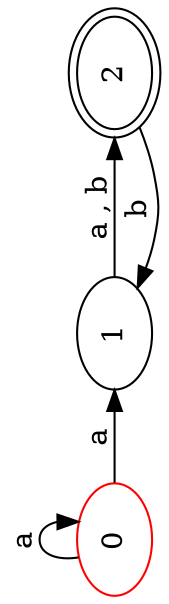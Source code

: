 digraph a { 
 graph [rotate = 90];
 rankdir=LR
3[ label ="0", color=red ];
3 -> 3 [ label = "a" ];
3 -> 4 [ label = "a" ];
4[ label ="1",];
4 -> 5 [ label = "a , b" ];
5[ label ="2",peripheries=2 ];
5 -> 4 [ label = "b" ];
}
